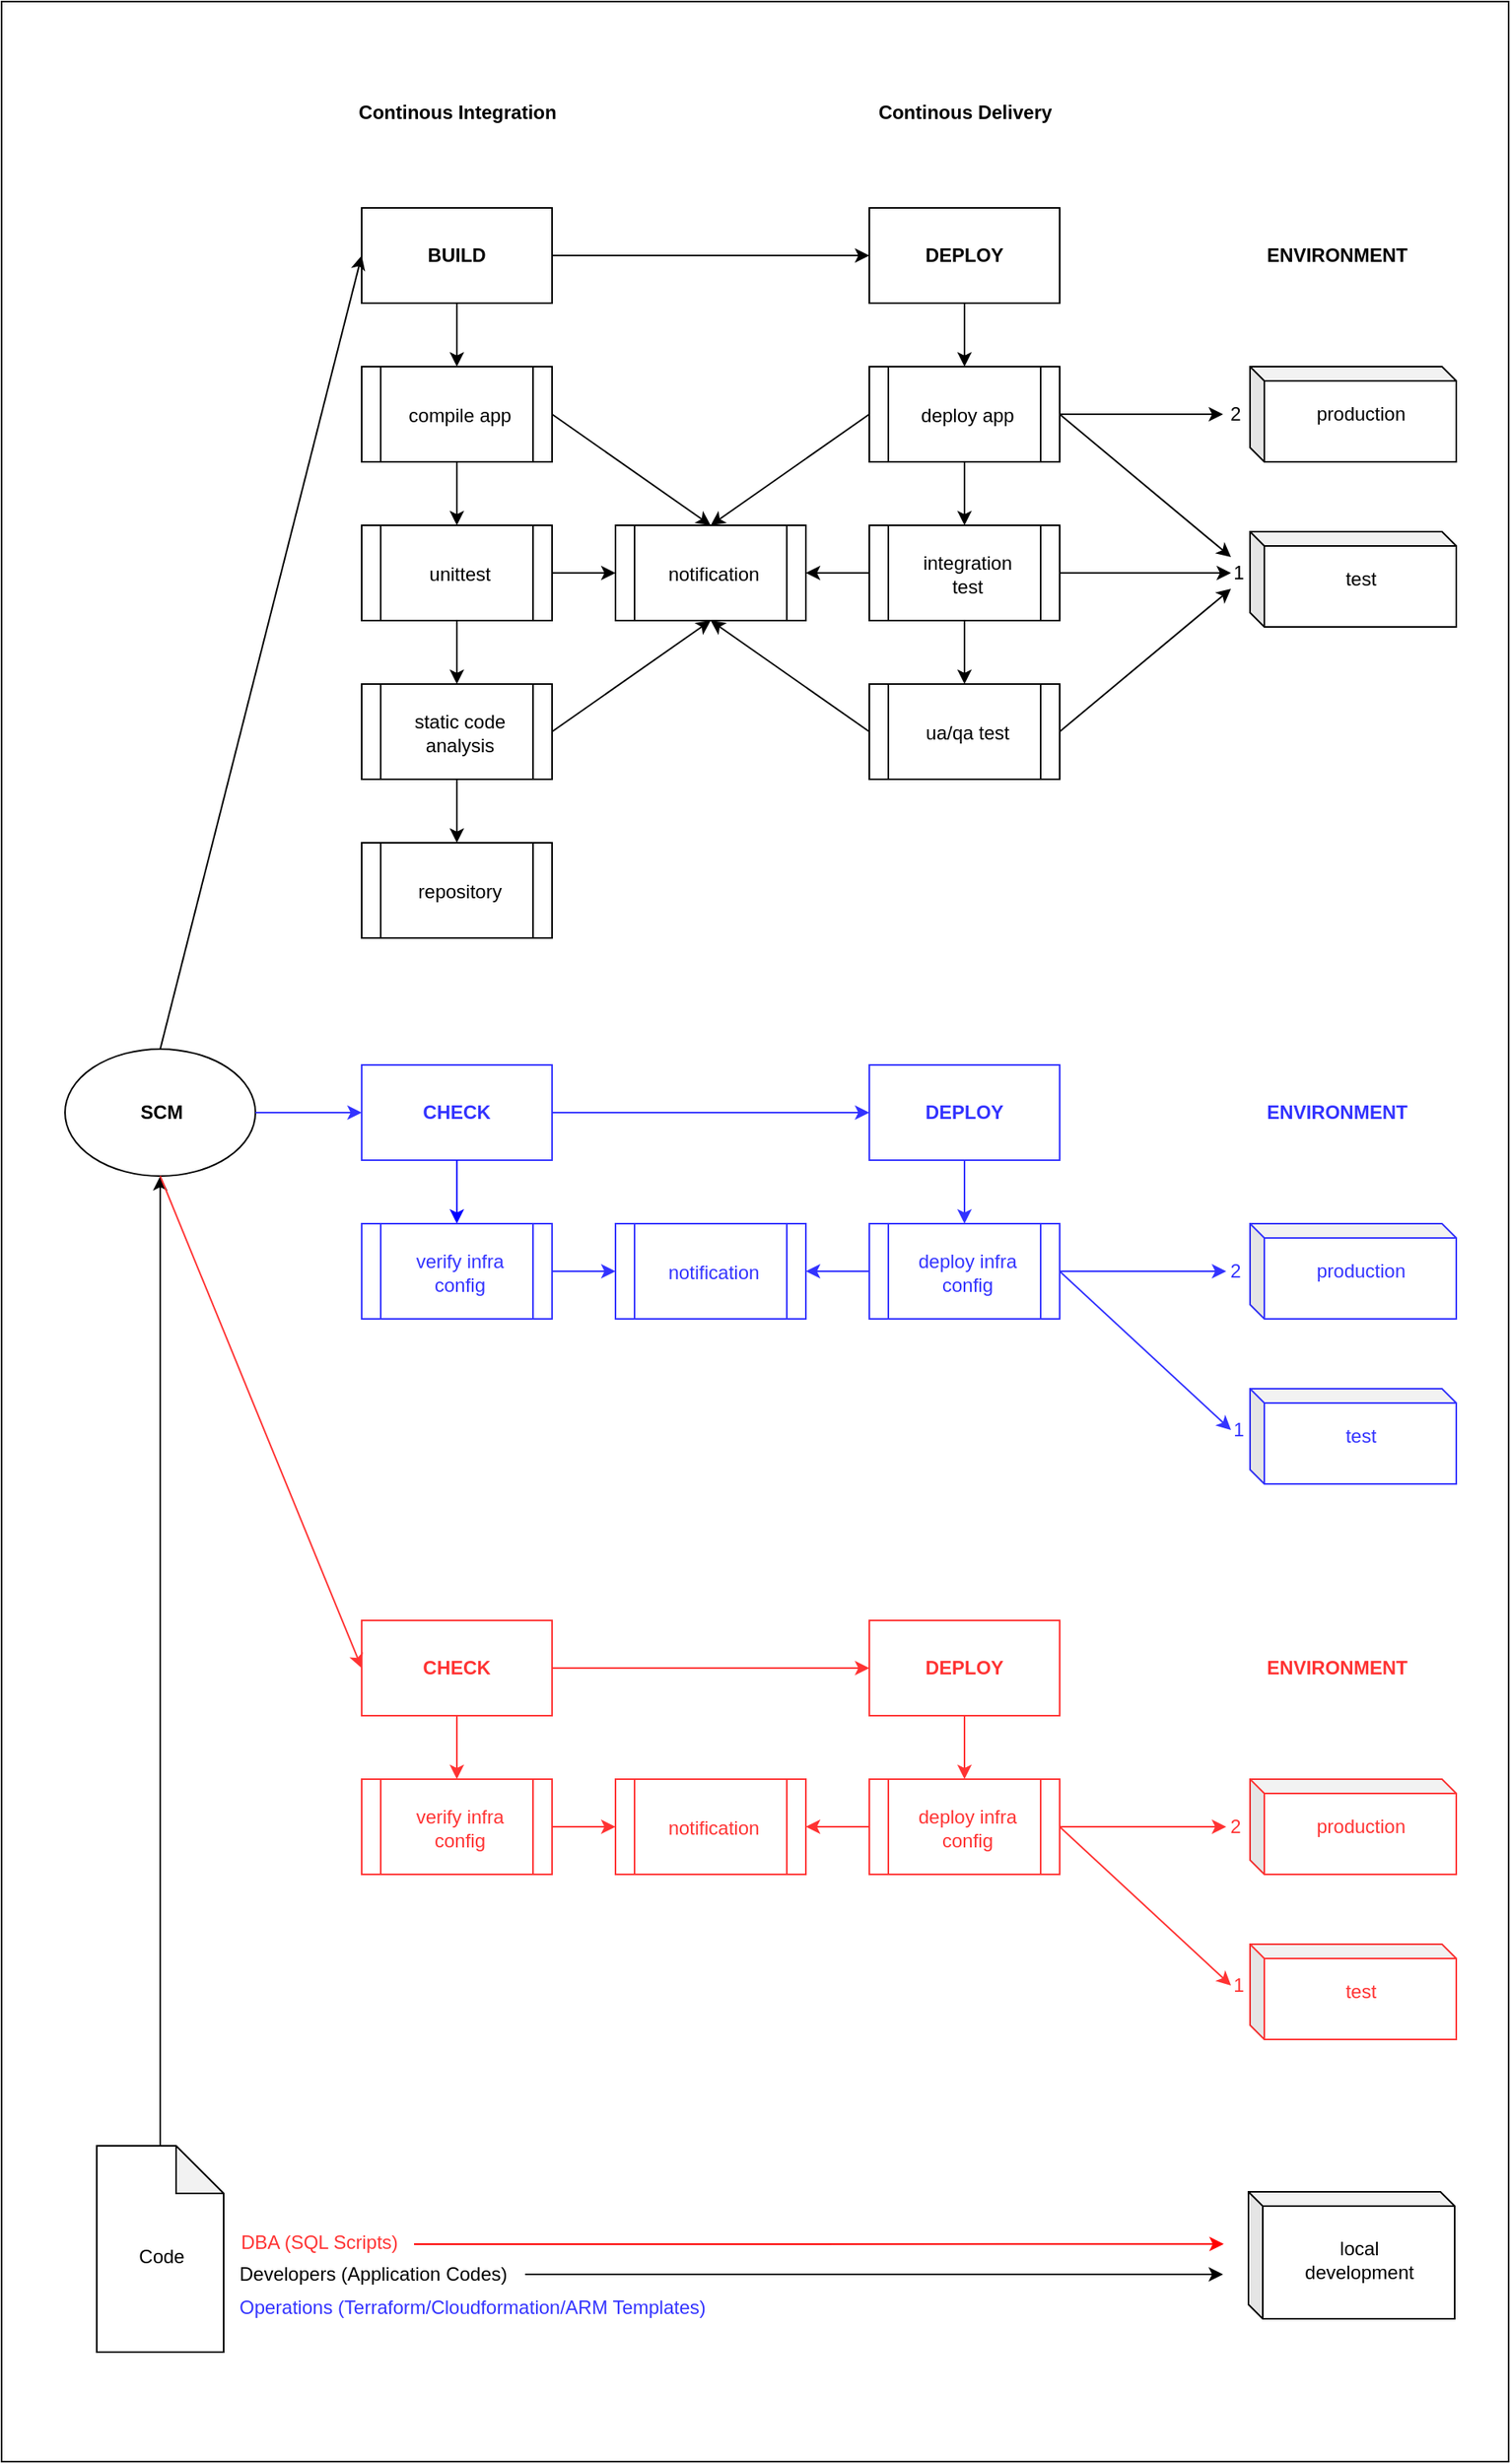 <mxfile version="12.5.3" type="google"><diagram id="JotwO1liJwPxT8PjX3z5" name="Page-1"><mxGraphModel dx="1408" dy="1443" grid="1" gridSize="10" guides="1" tooltips="1" connect="1" arrows="1" fold="1" page="1" pageScale="1" pageWidth="1000" pageHeight="700" math="0" shadow="0"><root><mxCell id="0"/><mxCell id="1" parent="0"/><mxCell id="rRXTX-7a_Twm8hszthFp-2" value="" style="rounded=0;whiteSpace=wrap;html=1;labelBackgroundColor=none;fillColor=none;strokeColor=#000000;" vertex="1" parent="1"><mxGeometry x="30" y="-80" width="950" height="1550" as="geometry"/></mxCell><mxCell id="oE_XPsKFUS8r3yeYcz7--6" value="" style="ellipse;whiteSpace=wrap;html=1;" parent="1" vertex="1"><mxGeometry x="70" y="580" width="120" height="80" as="geometry"/></mxCell><mxCell id="oE_XPsKFUS8r3yeYcz7--8" value="" style="rounded=0;whiteSpace=wrap;html=1;" parent="1" vertex="1"><mxGeometry x="257" y="50" width="120" height="60" as="geometry"/></mxCell><mxCell id="oE_XPsKFUS8r3yeYcz7--9" value="" style="rounded=0;whiteSpace=wrap;html=1;" parent="1" vertex="1"><mxGeometry x="577" y="50" width="120" height="60" as="geometry"/></mxCell><mxCell id="oE_XPsKFUS8r3yeYcz7--10" value="" style="endArrow=classic;html=1;exitX=0.5;exitY=0;exitDx=0;exitDy=0;entryX=0;entryY=0.5;entryDx=0;entryDy=0;" parent="1" source="oE_XPsKFUS8r3yeYcz7--6" target="oE_XPsKFUS8r3yeYcz7--8" edge="1"><mxGeometry width="50" height="50" relative="1" as="geometry"><mxPoint x="197" y="80" as="sourcePoint"/><mxPoint x="277" y="80" as="targetPoint"/></mxGeometry></mxCell><mxCell id="oE_XPsKFUS8r3yeYcz7--12" value="" style="endArrow=classic;html=1;exitX=1;exitY=0.5;exitDx=0;exitDy=0;entryX=0;entryY=0.5;entryDx=0;entryDy=0;" parent="1" source="oE_XPsKFUS8r3yeYcz7--8" target="oE_XPsKFUS8r3yeYcz7--9" edge="1"><mxGeometry width="50" height="50" relative="1" as="geometry"><mxPoint x="499" y="80" as="sourcePoint"/><mxPoint x="577" y="80" as="targetPoint"/></mxGeometry></mxCell><mxCell id="oE_XPsKFUS8r3yeYcz7--15" value="" style="shape=note;whiteSpace=wrap;html=1;backgroundOutline=1;darkOpacity=0.05;" parent="1" vertex="1"><mxGeometry x="90" y="1271" width="80" height="130" as="geometry"/></mxCell><mxCell id="oE_XPsKFUS8r3yeYcz7--19" value="SCM" style="text;html=1;strokeColor=none;fillColor=none;align=center;verticalAlign=middle;whiteSpace=wrap;rounded=0;fontStyle=1" parent="1" vertex="1"><mxGeometry x="111" y="610" width="40" height="20" as="geometry"/></mxCell><mxCell id="oE_XPsKFUS8r3yeYcz7--20" value="BUILD" style="text;html=1;strokeColor=none;fillColor=none;align=center;verticalAlign=middle;whiteSpace=wrap;rounded=0;fontStyle=1" parent="1" vertex="1"><mxGeometry x="297" y="70" width="40" height="20" as="geometry"/></mxCell><mxCell id="oE_XPsKFUS8r3yeYcz7--21" value="DEPLOY" style="text;html=1;strokeColor=none;fillColor=none;align=center;verticalAlign=middle;whiteSpace=wrap;rounded=0;fontStyle=1" parent="1" vertex="1"><mxGeometry x="617" y="70" width="40" height="20" as="geometry"/></mxCell><mxCell id="oE_XPsKFUS8r3yeYcz7--24" value="" style="endArrow=classic;html=1;entryX=0.5;entryY=1;entryDx=0;entryDy=0;exitX=0.5;exitY=0;exitDx=0;exitDy=0;exitPerimeter=0;" parent="1" source="oE_XPsKFUS8r3yeYcz7--15" target="oE_XPsKFUS8r3yeYcz7--6" edge="1"><mxGeometry width="50" height="50" relative="1" as="geometry"><mxPoint x="130" y="1260" as="sourcePoint"/><mxPoint x="118" y="200" as="targetPoint"/></mxGeometry></mxCell><mxCell id="oE_XPsKFUS8r3yeYcz7--28" value="ENVIRONMENT" style="text;html=1;strokeColor=none;fillColor=none;align=center;verticalAlign=middle;whiteSpace=wrap;rounded=0;fontStyle=1" parent="1" vertex="1"><mxGeometry x="807" y="70" width="130" height="20" as="geometry"/></mxCell><mxCell id="oE_XPsKFUS8r3yeYcz7--32" value="" style="shape=process;whiteSpace=wrap;html=1;backgroundOutline=1;align=center;" parent="1" vertex="1"><mxGeometry x="257" y="150" width="120" height="60" as="geometry"/></mxCell><mxCell id="oE_XPsKFUS8r3yeYcz7--33" value="" style="endArrow=classic;html=1;exitX=0.5;exitY=1;exitDx=0;exitDy=0;entryX=0.5;entryY=0;entryDx=0;entryDy=0;" parent="1" source="oE_XPsKFUS8r3yeYcz7--8" target="oE_XPsKFUS8r3yeYcz7--32" edge="1"><mxGeometry width="50" height="50" relative="1" as="geometry"><mxPoint x="327" y="320" as="sourcePoint"/><mxPoint x="377" y="270" as="targetPoint"/></mxGeometry></mxCell><mxCell id="oE_XPsKFUS8r3yeYcz7--34" value="compile app" style="text;html=1;strokeColor=none;fillColor=none;align=center;verticalAlign=middle;whiteSpace=wrap;rounded=0;" parent="1" vertex="1"><mxGeometry x="284" y="171" width="70" height="20" as="geometry"/></mxCell><mxCell id="oE_XPsKFUS8r3yeYcz7--35" value="" style="shape=process;whiteSpace=wrap;html=1;backgroundOutline=1;align=center;" parent="1" vertex="1"><mxGeometry x="257" y="250" width="120" height="60" as="geometry"/></mxCell><mxCell id="oE_XPsKFUS8r3yeYcz7--36" value="unittest" style="text;html=1;strokeColor=none;fillColor=none;align=center;verticalAlign=middle;whiteSpace=wrap;rounded=0;" parent="1" vertex="1"><mxGeometry x="284" y="271" width="70" height="20" as="geometry"/></mxCell><mxCell id="oE_XPsKFUS8r3yeYcz7--37" value="" style="endArrow=classic;html=1;exitX=0.5;exitY=1;exitDx=0;exitDy=0;entryX=0.5;entryY=0;entryDx=0;entryDy=0;" parent="1" source="oE_XPsKFUS8r3yeYcz7--32" target="oE_XPsKFUS8r3yeYcz7--35" edge="1"><mxGeometry width="50" height="50" relative="1" as="geometry"><mxPoint x="317" y="210" as="sourcePoint"/><mxPoint x="317" y="250" as="targetPoint"/></mxGeometry></mxCell><mxCell id="oE_XPsKFUS8r3yeYcz7--38" value="" style="shape=process;whiteSpace=wrap;html=1;backgroundOutline=1;align=center;" parent="1" vertex="1"><mxGeometry x="257" y="350" width="120" height="60" as="geometry"/></mxCell><mxCell id="oE_XPsKFUS8r3yeYcz7--39" value="static code analysis" style="text;html=1;strokeColor=none;fillColor=none;align=center;verticalAlign=middle;whiteSpace=wrap;rounded=0;" parent="1" vertex="1"><mxGeometry x="284" y="371" width="70" height="20" as="geometry"/></mxCell><mxCell id="oE_XPsKFUS8r3yeYcz7--40" value="" style="endArrow=classic;html=1;exitX=0.5;exitY=1;exitDx=0;exitDy=0;entryX=0.5;entryY=0;entryDx=0;entryDy=0;" parent="1" source="oE_XPsKFUS8r3yeYcz7--35" target="oE_XPsKFUS8r3yeYcz7--38" edge="1"><mxGeometry width="50" height="50" relative="1" as="geometry"><mxPoint x="327" y="220" as="sourcePoint"/><mxPoint x="327" y="260" as="targetPoint"/></mxGeometry></mxCell><mxCell id="oE_XPsKFUS8r3yeYcz7--41" value="" style="shape=process;whiteSpace=wrap;html=1;backgroundOutline=1;align=center;" parent="1" vertex="1"><mxGeometry x="577" y="150" width="120" height="60" as="geometry"/></mxCell><mxCell id="oE_XPsKFUS8r3yeYcz7--42" value="deploy app" style="text;html=1;strokeColor=none;fillColor=none;align=center;verticalAlign=middle;whiteSpace=wrap;rounded=0;" parent="1" vertex="1"><mxGeometry x="604" y="171" width="70" height="20" as="geometry"/></mxCell><mxCell id="oE_XPsKFUS8r3yeYcz7--43" value="" style="shape=process;whiteSpace=wrap;html=1;backgroundOutline=1;align=center;" parent="1" vertex="1"><mxGeometry x="577" y="250" width="120" height="60" as="geometry"/></mxCell><mxCell id="oE_XPsKFUS8r3yeYcz7--44" value="integration test" style="text;html=1;strokeColor=none;fillColor=none;align=center;verticalAlign=middle;whiteSpace=wrap;rounded=0;" parent="1" vertex="1"><mxGeometry x="604" y="271" width="70" height="20" as="geometry"/></mxCell><mxCell id="oE_XPsKFUS8r3yeYcz7--45" value="" style="endArrow=classic;html=1;exitX=0.5;exitY=1;exitDx=0;exitDy=0;entryX=0.5;entryY=0;entryDx=0;entryDy=0;" parent="1" source="oE_XPsKFUS8r3yeYcz7--41" target="oE_XPsKFUS8r3yeYcz7--43" edge="1"><mxGeometry width="50" height="50" relative="1" as="geometry"><mxPoint x="637" y="210" as="sourcePoint"/><mxPoint x="637" y="250" as="targetPoint"/></mxGeometry></mxCell><mxCell id="oE_XPsKFUS8r3yeYcz7--46" value="" style="shape=process;whiteSpace=wrap;html=1;backgroundOutline=1;align=center;" parent="1" vertex="1"><mxGeometry x="577" y="350" width="120" height="60" as="geometry"/></mxCell><mxCell id="oE_XPsKFUS8r3yeYcz7--47" value="ua/qa test" style="text;html=1;strokeColor=none;fillColor=none;align=center;verticalAlign=middle;whiteSpace=wrap;rounded=0;" parent="1" vertex="1"><mxGeometry x="604" y="371" width="70" height="20" as="geometry"/></mxCell><mxCell id="oE_XPsKFUS8r3yeYcz7--48" value="" style="endArrow=classic;html=1;exitX=0.5;exitY=1;exitDx=0;exitDy=0;entryX=0.5;entryY=0;entryDx=0;entryDy=0;" parent="1" source="oE_XPsKFUS8r3yeYcz7--43" target="oE_XPsKFUS8r3yeYcz7--46" edge="1"><mxGeometry width="50" height="50" relative="1" as="geometry"><mxPoint x="647" y="220" as="sourcePoint"/><mxPoint x="647" y="260" as="targetPoint"/></mxGeometry></mxCell><mxCell id="oE_XPsKFUS8r3yeYcz7--49" value="" style="endArrow=classic;html=1;exitX=0.5;exitY=1;exitDx=0;exitDy=0;entryX=0.5;entryY=0;entryDx=0;entryDy=0;" parent="1" source="oE_XPsKFUS8r3yeYcz7--9" target="oE_XPsKFUS8r3yeYcz7--41" edge="1"><mxGeometry width="50" height="50" relative="1" as="geometry"><mxPoint x="447" y="120" as="sourcePoint"/><mxPoint x="447" y="160" as="targetPoint"/></mxGeometry></mxCell><mxCell id="oE_XPsKFUS8r3yeYcz7--50" value="" style="shape=cube;whiteSpace=wrap;html=1;boundedLbl=1;backgroundOutline=1;darkOpacity=0.05;darkOpacity2=0.1;align=center;size=9;" parent="1" vertex="1"><mxGeometry x="817" y="150" width="130" height="60" as="geometry"/></mxCell><mxCell id="oE_XPsKFUS8r3yeYcz7--51" value="" style="endArrow=classic;html=1;exitX=1;exitY=0.5;exitDx=0;exitDy=0;" parent="1" source="oE_XPsKFUS8r3yeYcz7--41" edge="1"><mxGeometry width="50" height="50" relative="1" as="geometry"><mxPoint x="177" y="620" as="sourcePoint"/><mxPoint x="800" y="180" as="targetPoint"/></mxGeometry></mxCell><mxCell id="oE_XPsKFUS8r3yeYcz7--52" value="production" style="text;html=1;strokeColor=none;fillColor=none;align=center;verticalAlign=middle;whiteSpace=wrap;rounded=0;" parent="1" vertex="1"><mxGeometry x="852" y="170" width="70" height="20" as="geometry"/></mxCell><mxCell id="oE_XPsKFUS8r3yeYcz7--55" value="" style="shape=cube;whiteSpace=wrap;html=1;boundedLbl=1;backgroundOutline=1;darkOpacity=0.05;darkOpacity2=0.1;align=center;size=9;" parent="1" vertex="1"><mxGeometry x="817" y="254" width="130" height="60" as="geometry"/></mxCell><mxCell id="oE_XPsKFUS8r3yeYcz7--56" value="test" style="text;html=1;strokeColor=none;fillColor=none;align=center;verticalAlign=middle;whiteSpace=wrap;rounded=0;" parent="1" vertex="1"><mxGeometry x="852" y="274" width="70" height="20" as="geometry"/></mxCell><mxCell id="oE_XPsKFUS8r3yeYcz7--57" value="" style="endArrow=classic;html=1;exitX=1;exitY=0.5;exitDx=0;exitDy=0;entryX=0;entryY=0;entryDx=0;entryDy=0;" parent="1" source="oE_XPsKFUS8r3yeYcz7--41" target="rRXTX-7a_Twm8hszthFp-10" edge="1"><mxGeometry width="50" height="50" relative="1" as="geometry"><mxPoint x="311" y="43" as="sourcePoint"/><mxPoint x="790" y="250" as="targetPoint"/></mxGeometry></mxCell><mxCell id="oE_XPsKFUS8r3yeYcz7--59" value="" style="shape=process;whiteSpace=wrap;html=1;backgroundOutline=1;align=center;" parent="1" vertex="1"><mxGeometry x="257" y="450" width="120" height="60" as="geometry"/></mxCell><mxCell id="oE_XPsKFUS8r3yeYcz7--60" value="repository" style="text;html=1;strokeColor=none;fillColor=none;align=center;verticalAlign=middle;whiteSpace=wrap;rounded=0;" parent="1" vertex="1"><mxGeometry x="284" y="471" width="70" height="20" as="geometry"/></mxCell><mxCell id="oE_XPsKFUS8r3yeYcz7--61" value="" style="endArrow=classic;html=1;exitX=0.5;exitY=1;exitDx=0;exitDy=0;entryX=0.5;entryY=0;entryDx=0;entryDy=0;" parent="1" source="oE_XPsKFUS8r3yeYcz7--38" target="oE_XPsKFUS8r3yeYcz7--59" edge="1"><mxGeometry width="50" height="50" relative="1" as="geometry"><mxPoint x="327" y="320" as="sourcePoint"/><mxPoint x="327" y="360" as="targetPoint"/></mxGeometry></mxCell><mxCell id="oE_XPsKFUS8r3yeYcz7--62" value="" style="endArrow=classic;html=1;exitX=1;exitY=0.5;exitDx=0;exitDy=0;entryX=0;entryY=1;entryDx=0;entryDy=0;" parent="1" source="oE_XPsKFUS8r3yeYcz7--46" target="rRXTX-7a_Twm8hszthFp-10" edge="1"><mxGeometry width="50" height="50" relative="1" as="geometry"><mxPoint x="707" y="190" as="sourcePoint"/><mxPoint x="800" y="290" as="targetPoint"/></mxGeometry></mxCell><mxCell id="oE_XPsKFUS8r3yeYcz7--63" value="" style="shape=cube;whiteSpace=wrap;html=1;boundedLbl=1;backgroundOutline=1;darkOpacity=0.05;darkOpacity2=0.1;align=center;size=9;" parent="1" vertex="1"><mxGeometry x="816" y="1300" width="130" height="80" as="geometry"/></mxCell><mxCell id="oE_XPsKFUS8r3yeYcz7--64" value="local development" style="text;html=1;strokeColor=none;fillColor=none;align=center;verticalAlign=middle;whiteSpace=wrap;rounded=0;" parent="1" vertex="1"><mxGeometry x="851" y="1333" width="70" height="20" as="geometry"/></mxCell><mxCell id="oE_XPsKFUS8r3yeYcz7--65" value="" style="shape=process;whiteSpace=wrap;html=1;backgroundOutline=1;align=center;" parent="1" vertex="1"><mxGeometry x="417" y="250" width="120" height="60" as="geometry"/></mxCell><mxCell id="oE_XPsKFUS8r3yeYcz7--66" value="notification" style="text;html=1;strokeColor=none;fillColor=none;align=center;verticalAlign=middle;whiteSpace=wrap;rounded=0;" parent="1" vertex="1"><mxGeometry x="444" y="271" width="70" height="20" as="geometry"/></mxCell><mxCell id="oE_XPsKFUS8r3yeYcz7--67" value="" style="endArrow=classic;html=1;entryX=0.5;entryY=1;entryDx=0;entryDy=0;exitX=1;exitY=0.5;exitDx=0;exitDy=0;" parent="1" source="oE_XPsKFUS8r3yeYcz7--38" target="oE_XPsKFUS8r3yeYcz7--65" edge="1"><mxGeometry width="50" height="50" relative="1" as="geometry"><mxPoint x="57" y="740" as="sourcePoint"/><mxPoint x="107" y="690" as="targetPoint"/></mxGeometry></mxCell><mxCell id="oE_XPsKFUS8r3yeYcz7--68" value="" style="endArrow=classic;html=1;entryX=0;entryY=0.5;entryDx=0;entryDy=0;exitX=1;exitY=0.5;exitDx=0;exitDy=0;" parent="1" source="oE_XPsKFUS8r3yeYcz7--35" target="oE_XPsKFUS8r3yeYcz7--65" edge="1"><mxGeometry width="50" height="50" relative="1" as="geometry"><mxPoint x="387" y="390" as="sourcePoint"/><mxPoint x="487" y="320" as="targetPoint"/></mxGeometry></mxCell><mxCell id="oE_XPsKFUS8r3yeYcz7--69" value="" style="endArrow=classic;html=1;entryX=0.5;entryY=0;entryDx=0;entryDy=0;exitX=1;exitY=0.5;exitDx=0;exitDy=0;" parent="1" source="oE_XPsKFUS8r3yeYcz7--32" target="oE_XPsKFUS8r3yeYcz7--65" edge="1"><mxGeometry width="50" height="50" relative="1" as="geometry"><mxPoint x="387" y="290" as="sourcePoint"/><mxPoint x="427" y="290" as="targetPoint"/></mxGeometry></mxCell><mxCell id="oE_XPsKFUS8r3yeYcz7--70" value="" style="endArrow=classic;html=1;entryX=0.5;entryY=0;entryDx=0;entryDy=0;exitX=0;exitY=0.5;exitDx=0;exitDy=0;" parent="1" source="oE_XPsKFUS8r3yeYcz7--41" target="oE_XPsKFUS8r3yeYcz7--65" edge="1"><mxGeometry width="50" height="50" relative="1" as="geometry"><mxPoint x="397" y="300" as="sourcePoint"/><mxPoint x="437" y="300" as="targetPoint"/></mxGeometry></mxCell><mxCell id="oE_XPsKFUS8r3yeYcz7--71" value="" style="endArrow=classic;html=1;entryX=1;entryY=0.5;entryDx=0;entryDy=0;exitX=0;exitY=0.5;exitDx=0;exitDy=0;" parent="1" source="oE_XPsKFUS8r3yeYcz7--43" target="oE_XPsKFUS8r3yeYcz7--65" edge="1"><mxGeometry width="50" height="50" relative="1" as="geometry"><mxPoint x="407" y="310" as="sourcePoint"/><mxPoint x="447" y="310" as="targetPoint"/></mxGeometry></mxCell><mxCell id="oE_XPsKFUS8r3yeYcz7--72" value="" style="endArrow=classic;html=1;entryX=0.5;entryY=1;entryDx=0;entryDy=0;exitX=0;exitY=0.5;exitDx=0;exitDy=0;" parent="1" source="oE_XPsKFUS8r3yeYcz7--46" target="oE_XPsKFUS8r3yeYcz7--65" edge="1"><mxGeometry width="50" height="50" relative="1" as="geometry"><mxPoint x="417" y="320" as="sourcePoint"/><mxPoint x="457" y="320" as="targetPoint"/></mxGeometry></mxCell><mxCell id="rRXTX-7a_Twm8hszthFp-3" value="Continous Integration" style="text;html=1;strokeColor=none;fillColor=none;align=center;verticalAlign=middle;whiteSpace=wrap;rounded=0;fontStyle=1" vertex="1" parent="1"><mxGeometry x="251.5" y="-20" width="131" height="20" as="geometry"/></mxCell><mxCell id="rRXTX-7a_Twm8hszthFp-4" value="Continous Delivery" style="text;html=1;strokeColor=none;fillColor=none;align=center;verticalAlign=middle;whiteSpace=wrap;rounded=0;fontStyle=1" vertex="1" parent="1"><mxGeometry x="571.5" y="-20" width="131" height="20" as="geometry"/></mxCell><mxCell id="rRXTX-7a_Twm8hszthFp-5" value="Code" style="text;html=1;strokeColor=none;fillColor=none;align=center;verticalAlign=middle;whiteSpace=wrap;rounded=0;" vertex="1" parent="1"><mxGeometry x="111" y="1331" width="40" height="20" as="geometry"/></mxCell><mxCell id="rRXTX-7a_Twm8hszthFp-6" value="Developers (Application Codes)" style="text;html=1;strokeColor=none;fillColor=none;align=left;verticalAlign=middle;whiteSpace=wrap;rounded=0;" vertex="1" parent="1"><mxGeometry x="178" y="1342" width="182" height="20" as="geometry"/></mxCell><mxCell id="rRXTX-7a_Twm8hszthFp-8" value="Operations (Terraform/Cloudformation/ARM Templates)" style="text;html=1;align=left;verticalAlign=middle;whiteSpace=wrap;rounded=0;fontColor=#3333FF;" vertex="1" parent="1"><mxGeometry x="178" y="1363" width="302" height="20" as="geometry"/></mxCell><mxCell id="rRXTX-7a_Twm8hszthFp-10" value="1" style="text;html=1;strokeColor=none;fillColor=none;align=center;verticalAlign=middle;whiteSpace=wrap;rounded=0;" vertex="1" parent="1"><mxGeometry x="805" y="270" width="10" height="20" as="geometry"/></mxCell><mxCell id="rRXTX-7a_Twm8hszthFp-11" value="" style="endArrow=classic;html=1;exitX=1;exitY=0.5;exitDx=0;exitDy=0;" edge="1" parent="1" source="oE_XPsKFUS8r3yeYcz7--43"><mxGeometry width="50" height="50" relative="1" as="geometry"><mxPoint x="702" y="280" as="sourcePoint"/><mxPoint x="805" y="280" as="targetPoint"/></mxGeometry></mxCell><mxCell id="rRXTX-7a_Twm8hszthFp-13" value="2" style="text;html=1;strokeColor=none;fillColor=none;align=center;verticalAlign=middle;whiteSpace=wrap;rounded=0;" vertex="1" parent="1"><mxGeometry x="803" y="170" width="10" height="20" as="geometry"/></mxCell><mxCell id="rRXTX-7a_Twm8hszthFp-14" value="" style="rounded=0;whiteSpace=wrap;html=1;strokeColor=#3333FF;" vertex="1" parent="1"><mxGeometry x="257" y="590" width="120" height="60" as="geometry"/></mxCell><mxCell id="rRXTX-7a_Twm8hszthFp-15" value="" style="rounded=0;whiteSpace=wrap;html=1;strokeColor=#3333FF;" vertex="1" parent="1"><mxGeometry x="577" y="590" width="120" height="60" as="geometry"/></mxCell><mxCell id="rRXTX-7a_Twm8hszthFp-16" value="" style="endArrow=classic;html=1;exitX=1;exitY=0.5;exitDx=0;exitDy=0;entryX=0;entryY=0.5;entryDx=0;entryDy=0;strokeColor=#3333FF;" edge="1" parent="1" target="rRXTX-7a_Twm8hszthFp-14" source="oE_XPsKFUS8r3yeYcz7--6"><mxGeometry width="50" height="50" relative="1" as="geometry"><mxPoint x="117" y="1005" as="sourcePoint"/><mxPoint x="277" y="590" as="targetPoint"/></mxGeometry></mxCell><mxCell id="rRXTX-7a_Twm8hszthFp-17" value="" style="endArrow=classic;html=1;exitX=1;exitY=0.5;exitDx=0;exitDy=0;entryX=0;entryY=0.5;entryDx=0;entryDy=0;strokeColor=#3333FF;" edge="1" parent="1" source="rRXTX-7a_Twm8hszthFp-14" target="rRXTX-7a_Twm8hszthFp-15"><mxGeometry width="50" height="50" relative="1" as="geometry"><mxPoint x="499" y="620" as="sourcePoint"/><mxPoint x="577" y="620" as="targetPoint"/></mxGeometry></mxCell><mxCell id="rRXTX-7a_Twm8hszthFp-18" value="CHECK" style="text;html=1;strokeColor=none;fillColor=none;align=center;verticalAlign=middle;whiteSpace=wrap;rounded=0;fontStyle=1;fontColor=#3333FF;" vertex="1" parent="1"><mxGeometry x="297" y="610" width="40" height="20" as="geometry"/></mxCell><mxCell id="rRXTX-7a_Twm8hszthFp-19" value="DEPLOY" style="text;html=1;strokeColor=none;fillColor=none;align=center;verticalAlign=middle;whiteSpace=wrap;rounded=0;fontStyle=1;fontColor=#3333FF;" vertex="1" parent="1"><mxGeometry x="617" y="610" width="40" height="20" as="geometry"/></mxCell><mxCell id="rRXTX-7a_Twm8hszthFp-20" value="" style="endArrow=classic;html=1;exitX=0.5;exitY=1;exitDx=0;exitDy=0;entryX=0.5;entryY=0;entryDx=0;entryDy=0;fontColor=#000000;strokeColor=#0000FF;" edge="1" parent="1" source="rRXTX-7a_Twm8hszthFp-14"><mxGeometry width="50" height="50" relative="1" as="geometry"><mxPoint x="327" y="860" as="sourcePoint"/><mxPoint x="317" y="690" as="targetPoint"/></mxGeometry></mxCell><mxCell id="rRXTX-7a_Twm8hszthFp-21" value="" style="endArrow=classic;html=1;exitX=0.5;exitY=1;exitDx=0;exitDy=0;entryX=0.5;entryY=0;entryDx=0;entryDy=0;strokeColor=#3333FF;" edge="1" parent="1" source="rRXTX-7a_Twm8hszthFp-15"><mxGeometry width="50" height="50" relative="1" as="geometry"><mxPoint x="447" y="660" as="sourcePoint"/><mxPoint x="637" y="690" as="targetPoint"/></mxGeometry></mxCell><mxCell id="rRXTX-7a_Twm8hszthFp-22" value="" style="shape=process;whiteSpace=wrap;html=1;backgroundOutline=1;align=center;strokeColor=#3333FF;" vertex="1" parent="1"><mxGeometry x="257" y="690" width="120" height="60" as="geometry"/></mxCell><mxCell id="rRXTX-7a_Twm8hszthFp-23" value="verify infra config" style="text;html=1;strokeColor=none;fillColor=none;align=center;verticalAlign=middle;whiteSpace=wrap;rounded=0;fontColor=#3333FF;" vertex="1" parent="1"><mxGeometry x="284" y="711" width="70" height="20" as="geometry"/></mxCell><mxCell id="rRXTX-7a_Twm8hszthFp-24" value="" style="shape=process;whiteSpace=wrap;html=1;backgroundOutline=1;align=center;strokeColor=#3333FF;" vertex="1" parent="1"><mxGeometry x="577" y="690" width="120" height="60" as="geometry"/></mxCell><mxCell id="rRXTX-7a_Twm8hszthFp-25" value="deploy infra config" style="text;html=1;strokeColor=none;fillColor=none;align=center;verticalAlign=middle;whiteSpace=wrap;rounded=0;fontColor=#3333FF;" vertex="1" parent="1"><mxGeometry x="604" y="711" width="70" height="20" as="geometry"/></mxCell><mxCell id="rRXTX-7a_Twm8hszthFp-33" value="ENVIRONMENT" style="text;html=1;strokeColor=none;fillColor=none;align=center;verticalAlign=middle;whiteSpace=wrap;rounded=0;fontStyle=1;fontColor=#3333FF;" vertex="1" parent="1"><mxGeometry x="807" y="610" width="130" height="20" as="geometry"/></mxCell><mxCell id="rRXTX-7a_Twm8hszthFp-34" value="" style="shape=cube;whiteSpace=wrap;html=1;boundedLbl=1;backgroundOutline=1;darkOpacity=0.05;darkOpacity2=0.1;align=center;size=9;strokeColor=#3333FF;" vertex="1" parent="1"><mxGeometry x="817" y="690" width="130" height="60" as="geometry"/></mxCell><mxCell id="rRXTX-7a_Twm8hszthFp-35" value="production" style="text;html=1;strokeColor=none;fillColor=none;align=center;verticalAlign=middle;whiteSpace=wrap;rounded=0;fontColor=#3333FF;" vertex="1" parent="1"><mxGeometry x="852" y="710" width="70" height="20" as="geometry"/></mxCell><mxCell id="rRXTX-7a_Twm8hszthFp-36" value="" style="shape=cube;whiteSpace=wrap;html=1;boundedLbl=1;backgroundOutline=1;darkOpacity=0.05;darkOpacity2=0.1;align=center;size=9;strokeColor=#3333FF;" vertex="1" parent="1"><mxGeometry x="817" y="794" width="130" height="60" as="geometry"/></mxCell><mxCell id="rRXTX-7a_Twm8hszthFp-37" value="test" style="text;html=1;strokeColor=none;fillColor=none;align=center;verticalAlign=middle;whiteSpace=wrap;rounded=0;fontColor=#3333FF;" vertex="1" parent="1"><mxGeometry x="852" y="814" width="70" height="20" as="geometry"/></mxCell><mxCell id="rRXTX-7a_Twm8hszthFp-38" value="1" style="text;html=1;strokeColor=none;fillColor=none;align=center;verticalAlign=middle;whiteSpace=wrap;rounded=0;fontColor=#3333FF;" vertex="1" parent="1"><mxGeometry x="805" y="810" width="10" height="20" as="geometry"/></mxCell><mxCell id="rRXTX-7a_Twm8hszthFp-39" value="2" style="text;html=1;strokeColor=none;fillColor=none;align=center;verticalAlign=middle;whiteSpace=wrap;rounded=0;fontColor=#3333FF;" vertex="1" parent="1"><mxGeometry x="803" y="710" width="10" height="20" as="geometry"/></mxCell><mxCell id="rRXTX-7a_Twm8hszthFp-40" value="" style="endArrow=classic;html=1;exitX=1;exitY=0.5;exitDx=0;exitDy=0;strokeColor=#3333FF;" edge="1" parent="1" source="rRXTX-7a_Twm8hszthFp-24"><mxGeometry width="50" height="50" relative="1" as="geometry"><mxPoint x="703" y="720" as="sourcePoint"/><mxPoint x="802" y="720" as="targetPoint"/></mxGeometry></mxCell><mxCell id="rRXTX-7a_Twm8hszthFp-41" value="" style="endArrow=classic;html=1;exitX=1;exitY=0.5;exitDx=0;exitDy=0;entryX=0;entryY=0.5;entryDx=0;entryDy=0;strokeColor=#3333FF;" edge="1" parent="1" source="rRXTX-7a_Twm8hszthFp-24" target="rRXTX-7a_Twm8hszthFp-38"><mxGeometry width="50" height="50" relative="1" as="geometry"><mxPoint x="707" y="730" as="sourcePoint"/><mxPoint x="812" y="730" as="targetPoint"/></mxGeometry></mxCell><mxCell id="rRXTX-7a_Twm8hszthFp-42" value="" style="shape=process;whiteSpace=wrap;html=1;backgroundOutline=1;align=center;strokeColor=#3333FF;" vertex="1" parent="1"><mxGeometry x="417" y="690" width="120" height="60" as="geometry"/></mxCell><mxCell id="rRXTX-7a_Twm8hszthFp-43" value="notification" style="text;html=1;strokeColor=none;fillColor=none;align=center;verticalAlign=middle;whiteSpace=wrap;rounded=0;fontColor=#3333FF;" vertex="1" parent="1"><mxGeometry x="444" y="711" width="70" height="20" as="geometry"/></mxCell><mxCell id="rRXTX-7a_Twm8hszthFp-44" value="" style="endArrow=classic;html=1;entryX=0;entryY=0.5;entryDx=0;entryDy=0;exitX=1;exitY=0.5;exitDx=0;exitDy=0;strokeColor=#3333FF;" edge="1" parent="1" source="rRXTX-7a_Twm8hszthFp-22" target="rRXTX-7a_Twm8hszthFp-42"><mxGeometry width="50" height="50" relative="1" as="geometry"><mxPoint x="387" y="320" as="sourcePoint"/><mxPoint x="427" y="320" as="targetPoint"/></mxGeometry></mxCell><mxCell id="rRXTX-7a_Twm8hszthFp-45" value="" style="endArrow=classic;html=1;entryX=1;entryY=0.5;entryDx=0;entryDy=0;exitX=0;exitY=0.5;exitDx=0;exitDy=0;strokeColor=#3333FF;" edge="1" parent="1" source="rRXTX-7a_Twm8hszthFp-24" target="rRXTX-7a_Twm8hszthFp-42"><mxGeometry width="50" height="50" relative="1" as="geometry"><mxPoint x="387" y="730" as="sourcePoint"/><mxPoint x="427" y="730" as="targetPoint"/></mxGeometry></mxCell><mxCell id="rRXTX-7a_Twm8hszthFp-47" value="" style="rounded=0;whiteSpace=wrap;html=1;strokeColor=#FF3333;" vertex="1" parent="1"><mxGeometry x="257" y="940" width="120" height="60" as="geometry"/></mxCell><mxCell id="rRXTX-7a_Twm8hszthFp-48" value="" style="rounded=0;whiteSpace=wrap;html=1;strokeColor=#FF3333;" vertex="1" parent="1"><mxGeometry x="577" y="940" width="120" height="60" as="geometry"/></mxCell><mxCell id="rRXTX-7a_Twm8hszthFp-49" value="" style="endArrow=classic;html=1;exitX=1;exitY=0.5;exitDx=0;exitDy=0;entryX=0;entryY=0.5;entryDx=0;entryDy=0;strokeColor=#FF3333;" edge="1" parent="1" source="rRXTX-7a_Twm8hszthFp-47" target="rRXTX-7a_Twm8hszthFp-48"><mxGeometry width="50" height="50" relative="1" as="geometry"><mxPoint x="499" y="970" as="sourcePoint"/><mxPoint x="577" y="970" as="targetPoint"/></mxGeometry></mxCell><mxCell id="rRXTX-7a_Twm8hszthFp-50" value="CHECK" style="text;html=1;strokeColor=none;fillColor=none;align=center;verticalAlign=middle;whiteSpace=wrap;rounded=0;fontStyle=1;fontColor=#FF3333;" vertex="1" parent="1"><mxGeometry x="297" y="960" width="40" height="20" as="geometry"/></mxCell><mxCell id="rRXTX-7a_Twm8hszthFp-51" value="DEPLOY" style="text;html=1;strokeColor=none;fillColor=none;align=center;verticalAlign=middle;whiteSpace=wrap;rounded=0;fontStyle=1;fontColor=#FF3333;" vertex="1" parent="1"><mxGeometry x="617" y="960" width="40" height="20" as="geometry"/></mxCell><mxCell id="rRXTX-7a_Twm8hszthFp-52" value="" style="endArrow=classic;html=1;exitX=0.5;exitY=1;exitDx=0;exitDy=0;entryX=0.5;entryY=0;entryDx=0;entryDy=0;fontColor=#3333FF;strokeColor=#FF3333;" edge="1" parent="1" source="rRXTX-7a_Twm8hszthFp-47"><mxGeometry width="50" height="50" relative="1" as="geometry"><mxPoint x="327" y="1210" as="sourcePoint"/><mxPoint x="317" y="1040" as="targetPoint"/></mxGeometry></mxCell><mxCell id="rRXTX-7a_Twm8hszthFp-53" value="" style="endArrow=classic;html=1;exitX=0.5;exitY=1;exitDx=0;exitDy=0;entryX=0.5;entryY=0;entryDx=0;entryDy=0;strokeColor=#FF3333;" edge="1" parent="1" source="rRXTX-7a_Twm8hszthFp-48"><mxGeometry width="50" height="50" relative="1" as="geometry"><mxPoint x="447" y="1010" as="sourcePoint"/><mxPoint x="637" y="1040" as="targetPoint"/></mxGeometry></mxCell><mxCell id="rRXTX-7a_Twm8hszthFp-54" value="" style="shape=process;whiteSpace=wrap;html=1;backgroundOutline=1;align=center;strokeColor=#FF3333;" vertex="1" parent="1"><mxGeometry x="257" y="1040" width="120" height="60" as="geometry"/></mxCell><mxCell id="rRXTX-7a_Twm8hszthFp-55" value="verify infra config" style="text;html=1;strokeColor=none;fillColor=none;align=center;verticalAlign=middle;whiteSpace=wrap;rounded=0;fontColor=#FF3333;" vertex="1" parent="1"><mxGeometry x="284" y="1061" width="70" height="20" as="geometry"/></mxCell><mxCell id="rRXTX-7a_Twm8hszthFp-56" value="" style="shape=process;whiteSpace=wrap;html=1;backgroundOutline=1;align=center;strokeColor=#FF3333;" vertex="1" parent="1"><mxGeometry x="577" y="1040" width="120" height="60" as="geometry"/></mxCell><mxCell id="rRXTX-7a_Twm8hszthFp-57" value="deploy infra config" style="text;html=1;strokeColor=none;fillColor=none;align=center;verticalAlign=middle;whiteSpace=wrap;rounded=0;fontColor=#FF3333;" vertex="1" parent="1"><mxGeometry x="604" y="1061" width="70" height="20" as="geometry"/></mxCell><mxCell id="rRXTX-7a_Twm8hszthFp-58" value="ENVIRONMENT" style="text;html=1;strokeColor=none;fillColor=none;align=center;verticalAlign=middle;whiteSpace=wrap;rounded=0;fontStyle=1;fontColor=#FF3333;" vertex="1" parent="1"><mxGeometry x="807" y="960" width="130" height="20" as="geometry"/></mxCell><mxCell id="rRXTX-7a_Twm8hszthFp-59" value="" style="shape=cube;whiteSpace=wrap;html=1;boundedLbl=1;backgroundOutline=1;darkOpacity=0.05;darkOpacity2=0.1;align=center;size=9;strokeColor=#FF3333;" vertex="1" parent="1"><mxGeometry x="817" y="1040" width="130" height="60" as="geometry"/></mxCell><mxCell id="rRXTX-7a_Twm8hszthFp-60" value="production" style="text;html=1;strokeColor=none;fillColor=none;align=center;verticalAlign=middle;whiteSpace=wrap;rounded=0;fontColor=#FF3333;" vertex="1" parent="1"><mxGeometry x="852" y="1060" width="70" height="20" as="geometry"/></mxCell><mxCell id="rRXTX-7a_Twm8hszthFp-61" value="" style="shape=cube;whiteSpace=wrap;html=1;boundedLbl=1;backgroundOutline=1;darkOpacity=0.05;darkOpacity2=0.1;align=center;size=9;strokeColor=#FF3333;" vertex="1" parent="1"><mxGeometry x="817" y="1144" width="130" height="60" as="geometry"/></mxCell><mxCell id="rRXTX-7a_Twm8hszthFp-62" value="test" style="text;html=1;strokeColor=none;fillColor=none;align=center;verticalAlign=middle;whiteSpace=wrap;rounded=0;fontColor=#FF3333;" vertex="1" parent="1"><mxGeometry x="852" y="1164" width="70" height="20" as="geometry"/></mxCell><mxCell id="rRXTX-7a_Twm8hszthFp-63" value="1" style="text;html=1;strokeColor=none;fillColor=none;align=center;verticalAlign=middle;whiteSpace=wrap;rounded=0;fontColor=#FF3333;" vertex="1" parent="1"><mxGeometry x="805" y="1160" width="10" height="20" as="geometry"/></mxCell><mxCell id="rRXTX-7a_Twm8hszthFp-64" value="2" style="text;html=1;strokeColor=none;fillColor=none;align=center;verticalAlign=middle;whiteSpace=wrap;rounded=0;fontColor=#FF3333;" vertex="1" parent="1"><mxGeometry x="803" y="1060" width="10" height="20" as="geometry"/></mxCell><mxCell id="rRXTX-7a_Twm8hszthFp-65" value="" style="endArrow=classic;html=1;exitX=1;exitY=0.5;exitDx=0;exitDy=0;strokeColor=#FF3333;" edge="1" parent="1" source="rRXTX-7a_Twm8hszthFp-56"><mxGeometry width="50" height="50" relative="1" as="geometry"><mxPoint x="703" y="1070" as="sourcePoint"/><mxPoint x="802" y="1070" as="targetPoint"/></mxGeometry></mxCell><mxCell id="rRXTX-7a_Twm8hszthFp-66" value="" style="endArrow=classic;html=1;exitX=1;exitY=0.5;exitDx=0;exitDy=0;entryX=0;entryY=0.5;entryDx=0;entryDy=0;strokeColor=#FF3333;" edge="1" parent="1" source="rRXTX-7a_Twm8hszthFp-56" target="rRXTX-7a_Twm8hszthFp-63"><mxGeometry width="50" height="50" relative="1" as="geometry"><mxPoint x="707" y="1080" as="sourcePoint"/><mxPoint x="812" y="1080" as="targetPoint"/></mxGeometry></mxCell><mxCell id="rRXTX-7a_Twm8hszthFp-67" value="" style="shape=process;whiteSpace=wrap;html=1;backgroundOutline=1;align=center;strokeColor=#FF3333;" vertex="1" parent="1"><mxGeometry x="417" y="1040" width="120" height="60" as="geometry"/></mxCell><mxCell id="rRXTX-7a_Twm8hszthFp-68" value="notification" style="text;html=1;strokeColor=none;fillColor=none;align=center;verticalAlign=middle;whiteSpace=wrap;rounded=0;fontColor=#FF3333;" vertex="1" parent="1"><mxGeometry x="444" y="1061" width="70" height="20" as="geometry"/></mxCell><mxCell id="rRXTX-7a_Twm8hszthFp-69" value="" style="endArrow=classic;html=1;entryX=0;entryY=0.5;entryDx=0;entryDy=0;exitX=1;exitY=0.5;exitDx=0;exitDy=0;strokeColor=#FF3333;" edge="1" parent="1" source="rRXTX-7a_Twm8hszthFp-54" target="rRXTX-7a_Twm8hszthFp-67"><mxGeometry width="50" height="50" relative="1" as="geometry"><mxPoint x="387" y="670" as="sourcePoint"/><mxPoint x="427" y="670" as="targetPoint"/></mxGeometry></mxCell><mxCell id="rRXTX-7a_Twm8hszthFp-70" value="" style="endArrow=classic;html=1;entryX=1;entryY=0.5;entryDx=0;entryDy=0;exitX=0;exitY=0.5;exitDx=0;exitDy=0;strokeColor=#FF3333;" edge="1" parent="1" source="rRXTX-7a_Twm8hszthFp-56" target="rRXTX-7a_Twm8hszthFp-67"><mxGeometry width="50" height="50" relative="1" as="geometry"><mxPoint x="387" y="1080" as="sourcePoint"/><mxPoint x="427" y="1080" as="targetPoint"/></mxGeometry></mxCell><mxCell id="rRXTX-7a_Twm8hszthFp-72" value="DBA (SQL Scripts)" style="text;html=1;strokeColor=none;fillColor=none;align=left;verticalAlign=middle;whiteSpace=wrap;rounded=0;fontColor=#FF3333;" vertex="1" parent="1"><mxGeometry x="179" y="1322" width="111" height="20" as="geometry"/></mxCell><mxCell id="rRXTX-7a_Twm8hszthFp-74" value="" style="endArrow=classic;html=1;exitX=0.5;exitY=1;exitDx=0;exitDy=0;entryX=0;entryY=0.5;entryDx=0;entryDy=0;strokeColor=#FF3333;" edge="1" parent="1" source="oE_XPsKFUS8r3yeYcz7--6" target="rRXTX-7a_Twm8hszthFp-47"><mxGeometry width="50" height="50" relative="1" as="geometry"><mxPoint x="200" y="630" as="sourcePoint"/><mxPoint x="267" y="630" as="targetPoint"/></mxGeometry></mxCell><mxCell id="rRXTX-7a_Twm8hszthFp-76" value="" style="endArrow=classic;html=1;strokeColor=#000000;fontColor=#FF3333;exitX=1;exitY=0.5;exitDx=0;exitDy=0;" edge="1" parent="1" source="rRXTX-7a_Twm8hszthFp-6"><mxGeometry width="50" height="50" relative="1" as="geometry"><mxPoint x="250" y="1520" as="sourcePoint"/><mxPoint x="800" y="1352" as="targetPoint"/></mxGeometry></mxCell><mxCell id="rRXTX-7a_Twm8hszthFp-80" value="" style="endArrow=classic;html=1;strokeColor=#FF0000;fontColor=#FF3333;exitX=1;exitY=0.5;exitDx=0;exitDy=0;entryX=0.811;entryY=0.918;entryDx=0;entryDy=0;entryPerimeter=0;" edge="1" parent="1"><mxGeometry width="50" height="50" relative="1" as="geometry"><mxPoint x="290" y="1333" as="sourcePoint"/><mxPoint x="800.45" y="1332.9" as="targetPoint"/></mxGeometry></mxCell></root></mxGraphModel></diagram></mxfile>